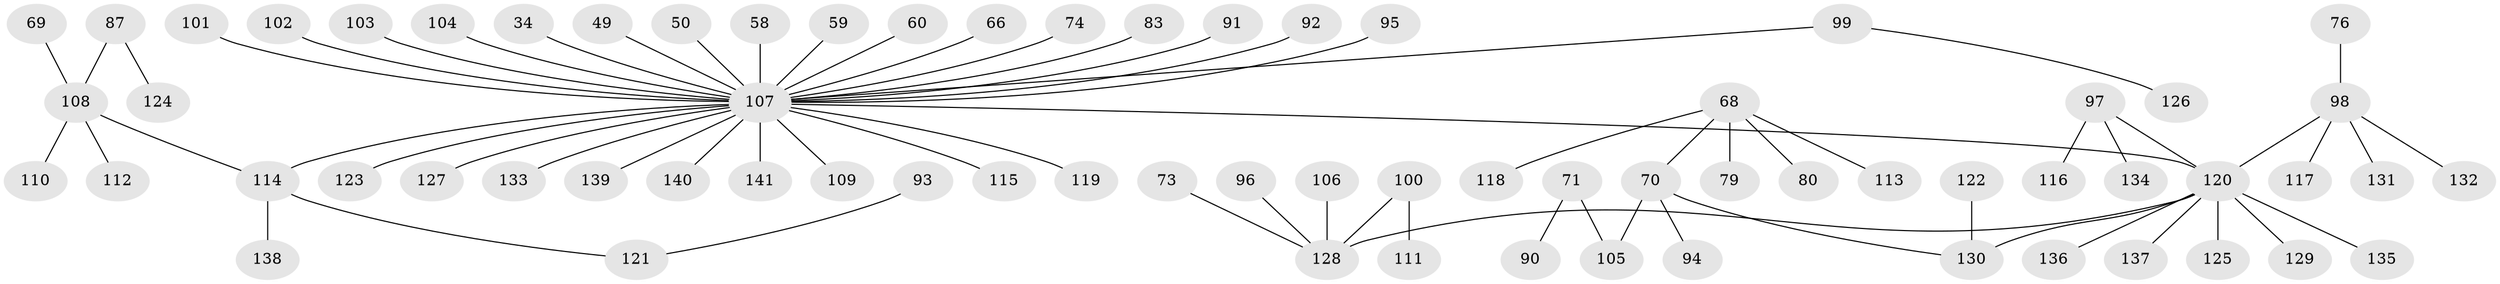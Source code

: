 // original degree distribution, {7: 0.014184397163120567, 5: 0.04964539007092199, 3: 0.12056737588652482, 9: 0.0070921985815602835, 6: 0.0070921985815602835, 2: 0.2198581560283688, 4: 0.04964539007092199, 1: 0.5319148936170213}
// Generated by graph-tools (version 1.1) at 2025/52/03/09/25 04:52:59]
// undirected, 70 vertices, 69 edges
graph export_dot {
graph [start="1"]
  node [color=gray90,style=filled];
  34;
  49;
  50;
  58;
  59;
  60;
  66;
  68 [super="+51"];
  69;
  70 [super="+64+53"];
  71;
  73;
  74;
  76;
  79;
  80;
  83;
  87;
  90;
  91 [super="+41"];
  92;
  93;
  94;
  95;
  96;
  97 [super="+52"];
  98 [super="+63"];
  99;
  100;
  101;
  102;
  103;
  104;
  105 [super="+54"];
  106;
  107 [super="+78+89+75+33+77+47+82"];
  108 [super="+57"];
  109;
  110;
  111;
  112;
  113;
  114 [super="+67"];
  115;
  116;
  117;
  118;
  119;
  120 [super="+18+37+85+84+86"];
  121 [super="+88"];
  122;
  123;
  124;
  125;
  126;
  127;
  128 [super="+9+20+27"];
  129;
  130 [super="+29+55"];
  131;
  132;
  133;
  134;
  135;
  136;
  137;
  138;
  139;
  140;
  141;
  34 -- 107;
  49 -- 107;
  50 -- 107;
  58 -- 107;
  59 -- 107;
  60 -- 107;
  66 -- 107;
  68 -- 79;
  68 -- 80;
  68 -- 113;
  68 -- 118;
  68 -- 70;
  69 -- 108;
  70 -- 94;
  70 -- 130;
  70 -- 105;
  71 -- 90;
  71 -- 105;
  73 -- 128;
  74 -- 107;
  76 -- 98;
  83 -- 107;
  87 -- 124;
  87 -- 108;
  91 -- 107;
  92 -- 107;
  93 -- 121;
  95 -- 107;
  96 -- 128;
  97 -- 116;
  97 -- 134;
  97 -- 120;
  98 -- 131;
  98 -- 132;
  98 -- 117;
  98 -- 120;
  99 -- 126;
  99 -- 107;
  100 -- 111;
  100 -- 128;
  101 -- 107;
  102 -- 107;
  103 -- 107;
  104 -- 107;
  106 -- 128;
  107 -- 127;
  107 -- 133;
  107 -- 140;
  107 -- 141;
  107 -- 123;
  107 -- 114;
  107 -- 115;
  107 -- 119;
  107 -- 109;
  107 -- 139;
  107 -- 120;
  108 -- 110;
  108 -- 112;
  108 -- 114;
  114 -- 121;
  114 -- 138;
  120 -- 129;
  120 -- 130;
  120 -- 128;
  120 -- 135;
  120 -- 136;
  120 -- 137;
  120 -- 125;
  122 -- 130;
}
